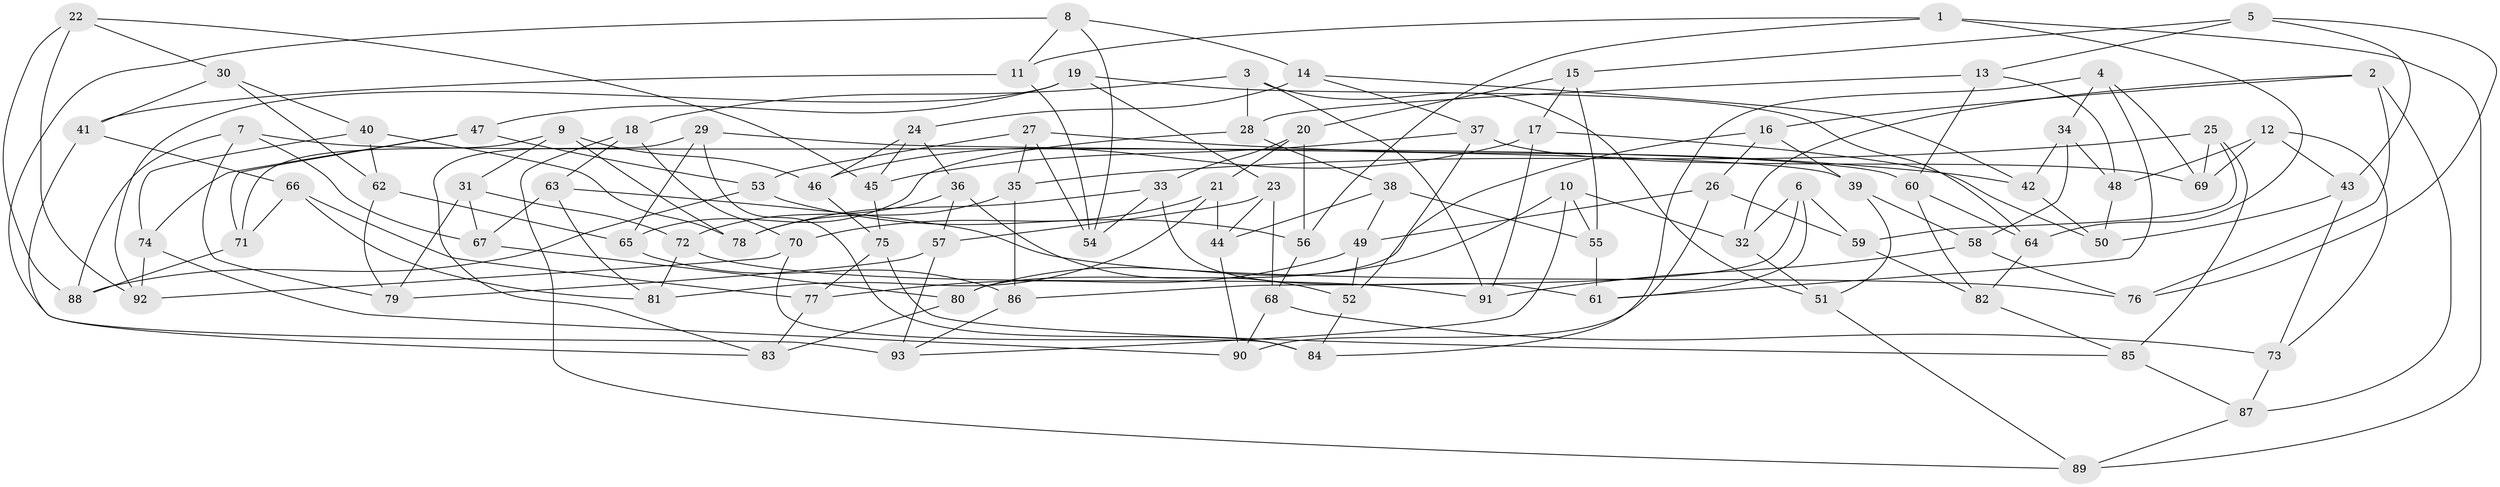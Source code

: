 // Generated by graph-tools (version 1.1) at 2025/50/03/09/25 03:50:53]
// undirected, 93 vertices, 186 edges
graph export_dot {
graph [start="1"]
  node [color=gray90,style=filled];
  1;
  2;
  3;
  4;
  5;
  6;
  7;
  8;
  9;
  10;
  11;
  12;
  13;
  14;
  15;
  16;
  17;
  18;
  19;
  20;
  21;
  22;
  23;
  24;
  25;
  26;
  27;
  28;
  29;
  30;
  31;
  32;
  33;
  34;
  35;
  36;
  37;
  38;
  39;
  40;
  41;
  42;
  43;
  44;
  45;
  46;
  47;
  48;
  49;
  50;
  51;
  52;
  53;
  54;
  55;
  56;
  57;
  58;
  59;
  60;
  61;
  62;
  63;
  64;
  65;
  66;
  67;
  68;
  69;
  70;
  71;
  72;
  73;
  74;
  75;
  76;
  77;
  78;
  79;
  80;
  81;
  82;
  83;
  84;
  85;
  86;
  87;
  88;
  89;
  90;
  91;
  92;
  93;
  1 -- 11;
  1 -- 56;
  1 -- 64;
  1 -- 89;
  2 -- 87;
  2 -- 76;
  2 -- 16;
  2 -- 32;
  3 -- 91;
  3 -- 28;
  3 -- 51;
  3 -- 18;
  4 -- 84;
  4 -- 34;
  4 -- 61;
  4 -- 69;
  5 -- 13;
  5 -- 43;
  5 -- 76;
  5 -- 15;
  6 -- 59;
  6 -- 86;
  6 -- 61;
  6 -- 32;
  7 -- 79;
  7 -- 88;
  7 -- 60;
  7 -- 67;
  8 -- 11;
  8 -- 14;
  8 -- 54;
  8 -- 93;
  9 -- 46;
  9 -- 78;
  9 -- 71;
  9 -- 31;
  10 -- 93;
  10 -- 55;
  10 -- 80;
  10 -- 32;
  11 -- 41;
  11 -- 54;
  12 -- 73;
  12 -- 69;
  12 -- 43;
  12 -- 48;
  13 -- 60;
  13 -- 48;
  13 -- 28;
  14 -- 42;
  14 -- 24;
  14 -- 37;
  15 -- 55;
  15 -- 17;
  15 -- 20;
  16 -- 26;
  16 -- 80;
  16 -- 39;
  17 -- 91;
  17 -- 50;
  17 -- 46;
  18 -- 89;
  18 -- 70;
  18 -- 63;
  19 -- 47;
  19 -- 64;
  19 -- 23;
  19 -- 92;
  20 -- 33;
  20 -- 56;
  20 -- 21;
  21 -- 70;
  21 -- 81;
  21 -- 44;
  22 -- 45;
  22 -- 88;
  22 -- 30;
  22 -- 92;
  23 -- 68;
  23 -- 44;
  23 -- 57;
  24 -- 45;
  24 -- 46;
  24 -- 36;
  25 -- 69;
  25 -- 85;
  25 -- 59;
  25 -- 35;
  26 -- 90;
  26 -- 59;
  26 -- 49;
  27 -- 54;
  27 -- 35;
  27 -- 53;
  27 -- 42;
  28 -- 65;
  28 -- 38;
  29 -- 83;
  29 -- 65;
  29 -- 39;
  29 -- 84;
  30 -- 62;
  30 -- 40;
  30 -- 41;
  31 -- 79;
  31 -- 67;
  31 -- 72;
  32 -- 51;
  33 -- 78;
  33 -- 61;
  33 -- 54;
  34 -- 42;
  34 -- 58;
  34 -- 48;
  35 -- 78;
  35 -- 86;
  36 -- 52;
  36 -- 57;
  36 -- 72;
  37 -- 45;
  37 -- 69;
  37 -- 52;
  38 -- 55;
  38 -- 49;
  38 -- 44;
  39 -- 58;
  39 -- 51;
  40 -- 78;
  40 -- 62;
  40 -- 74;
  41 -- 66;
  41 -- 83;
  42 -- 50;
  43 -- 50;
  43 -- 73;
  44 -- 90;
  45 -- 75;
  46 -- 75;
  47 -- 74;
  47 -- 53;
  47 -- 71;
  48 -- 50;
  49 -- 52;
  49 -- 77;
  51 -- 89;
  52 -- 84;
  53 -- 88;
  53 -- 56;
  55 -- 61;
  56 -- 68;
  57 -- 79;
  57 -- 93;
  58 -- 91;
  58 -- 76;
  59 -- 82;
  60 -- 82;
  60 -- 64;
  62 -- 79;
  62 -- 65;
  63 -- 76;
  63 -- 81;
  63 -- 67;
  64 -- 82;
  65 -- 86;
  66 -- 77;
  66 -- 71;
  66 -- 81;
  67 -- 80;
  68 -- 90;
  68 -- 73;
  70 -- 84;
  70 -- 92;
  71 -- 88;
  72 -- 91;
  72 -- 81;
  73 -- 87;
  74 -- 90;
  74 -- 92;
  75 -- 77;
  75 -- 85;
  77 -- 83;
  80 -- 83;
  82 -- 85;
  85 -- 87;
  86 -- 93;
  87 -- 89;
}
